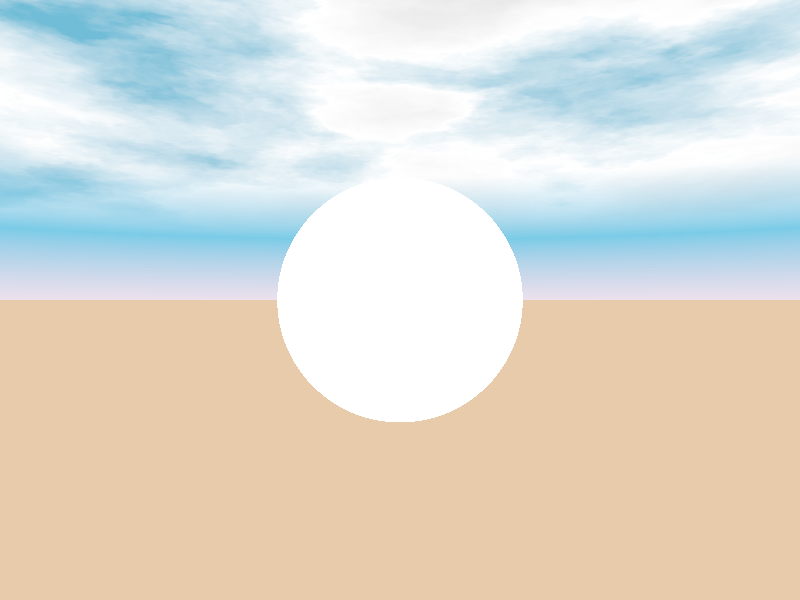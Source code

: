 // 5_sphere_rainbow1.pov

#include "colors.inc"  
#include "skies.inc"  

#include "shapes.inc"
#include "textures.inc"
#include "woods.inc"
#include "stones.inc"                                        
#include "glass.inc"
#include "metals.inc"     

  
camera{ 
  location <0.0, 0.0, -10.0> 
  look_at  <0.0, 0.0, 0.0>
} 
    
light_source { 
  <5.0,5.0,-5.0> 
  color rgb <1.0, 1.0, 1.0>
}   

sky_sphere {
  S_Cloud2
}
plane {
  y, -2
  pigment { color rgb <0.8,0.6,0.4> }
}      



rainbow {                      
   angle 40         
   width 5        
   distance 1500
   direction <0.0,-0.4,1.0>    
   jitter 0.01
   arc_angle 180    
   falloff_angle 60 
   color_map {
     [0.000 color rgbf <1.0, 0.5, 1.0, 1.0> ]
     [0.100 color rgbf <1.0, 0.5, 1.0, 0.8> ]
     [0.214 color rgbf <0.5, 0.5, 1.0, 0.8> ]
     [0.328 color rgbf <0.2, 0.2, 1.0, 0.8> ]
     [0.442 color rgbf <0.2, 1.0, 1.0, 0.8> ]
     [0.556 color rgbf <0.2, 1.0, 0.2, 0.8> ]
     [0.670 color rgbf <1.0, 1.0, 0.2, 0.8> ]
     [0.784 color rgbf <1.0, 0.5, 0.2, 0.8> ]
     [0.900 color rgbf <1.0, 0.2, 0.2, 0.8> ]
   }
}

sphere{<0.0, 0.0, 0.0> ,2.0
  material { 
    texture { 
      pigment { color Clear } 
      finish { F_Glass1 } 
    } 
    interior { I_Glass1 fade_color Col_Dark_Green } 
  }
}      

         